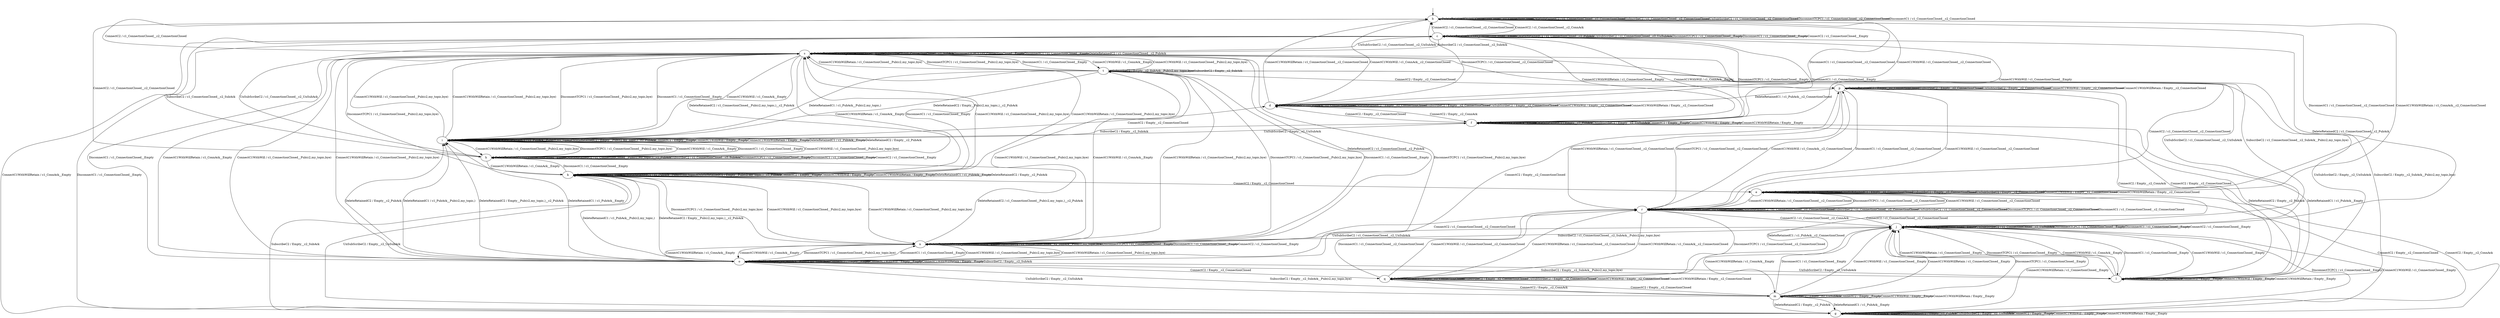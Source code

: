 digraph "" {
	node [label="\N"];
	__start0	[feature=True,
		label="",
		shape=none];
	b	[feature=True];
	__start0 -> b	[key=0];
	b -> b	[key=0,
		feature="ActiveMQ|VerneMQ|mosquitto|hbmqtt",
		label="DeleteRetainedC1 / c1_ConnectionClosed__c2_ConnectionClosed"];
	b -> b	[key=1,
		feature="ActiveMQ|VerneMQ|mosquitto|hbmqtt",
		label="DeleteRetainedC2 / c1_ConnectionClosed__c2_ConnectionClosed"];
	b -> b	[key=2,
		feature="ActiveMQ|VerneMQ|mosquitto|hbmqtt",
		label="SubscribeC2 / c1_ConnectionClosed__c2_ConnectionClosed"];
	b -> b	[key=3,
		feature="ActiveMQ|VerneMQ|mosquitto|hbmqtt",
		label="UnSubScribeC2 / c1_ConnectionClosed__c2_ConnectionClosed"];
	b -> b	[key=4,
		feature="ActiveMQ|VerneMQ|mosquitto|hbmqtt",
		label="DisconnectTCPC1 / c1_ConnectionClosed__c2_ConnectionClosed"];
	b -> b	[key=5,
		feature="ActiveMQ|VerneMQ|mosquitto|hbmqtt",
		label="DisconnectC1 / c1_ConnectionClosed__c2_ConnectionClosed"];
	c	[feature="ActiveMQ|VerneMQ|mosquitto|hbmqtt"];
	b -> c	[key=0,
		feature="ActiveMQ|VerneMQ|mosquitto|hbmqtt",
		label="ConnectC2 / c1_ConnectionClosed__c2_ConnAck"];
	d	[feature="ActiveMQ|VerneMQ|mosquitto|hbmqtt"];
	b -> d	[key=0,
		feature="ActiveMQ|VerneMQ|mosquitto|hbmqtt",
		label="ConnectC1WithWill / c1_ConnAck__c2_ConnectionClosed"];
	e	[feature="ActiveMQ|VerneMQ|mosquitto|hbmqtt"];
	b -> e	[key=0,
		feature="ActiveMQ|VerneMQ|mosquitto|hbmqtt",
		label="ConnectC1WithWillRetain / c1_ConnAck__c2_ConnectionClosed"];
	c -> b	[key=0,
		feature="ActiveMQ|VerneMQ|mosquitto",
		label="ConnectC2 / c1_ConnectionClosed__c2_ConnectionClosed"];
	c -> c	[key=0,
		feature="ActiveMQ|VerneMQ|mosquitto|hbmqtt",
		label="DeleteRetainedC1 / c1_ConnectionClosed__Empty"];
	c -> c	[key=1,
		feature="ActiveMQ|VerneMQ|mosquitto|hbmqtt",
		label="DeleteRetainedC2 / c1_ConnectionClosed__c2_PubAck"];
	c -> c	[key=2,
		feature="ActiveMQ|VerneMQ|mosquitto|hbmqtt",
		label="UnSubScribeC2 / c1_ConnectionClosed__c2_UnSubAck"];
	c -> c	[key=3,
		feature="ActiveMQ|VerneMQ|mosquitto|hbmqtt",
		label="DisconnectTCPC1 / c1_ConnectionClosed__Empty"];
	c -> c	[key=4,
		feature="ActiveMQ|VerneMQ|mosquitto|hbmqtt",
		label="DisconnectC1 / c1_ConnectionClosed__Empty"];
	c -> c	[key=5,
		feature=hbmqtt,
		label="ConnectC2 / c1_ConnectionClosed__Empty"];
	f	[feature="ActiveMQ|VerneMQ|mosquitto|hbmqtt"];
	c -> f	[key=0,
		feature="ActiveMQ|VerneMQ|mosquitto|hbmqtt",
		label="ConnectC1WithWill / c1_ConnAck__Empty"];
	g	[feature="ActiveMQ|VerneMQ|mosquitto|hbmqtt"];
	c -> g	[key=0,
		feature="ActiveMQ|VerneMQ|mosquitto|hbmqtt",
		label="ConnectC1WithWillRetain / c1_ConnAck__Empty"];
	h	[feature="ActiveMQ|mosquitto|hbmqtt"];
	c -> h	[key=0,
		feature="ActiveMQ|mosquitto|hbmqtt",
		label="SubscribeC2 / c1_ConnectionClosed__c2_SubAck"];
	s	[feature=VerneMQ];
	c -> s	[key=0,
		feature=VerneMQ,
		label="SubscribeC2 / c1_ConnectionClosed__c2_SubAck"];
	d -> b	[key=0,
		feature="ActiveMQ|VerneMQ|mosquitto|hbmqtt",
		label="DisconnectTCPC1 / c1_ConnectionClosed__c2_ConnectionClosed"];
	d -> b	[key=1,
		feature="ActiveMQ|VerneMQ|mosquitto|hbmqtt",
		label="DisconnectC1 / c1_ConnectionClosed__c2_ConnectionClosed"];
	d -> b	[key=2,
		feature="ActiveMQ|VerneMQ|mosquitto",
		label="ConnectC1WithWill / c1_ConnectionClosed__c2_ConnectionClosed"];
	d -> b	[key=3,
		feature="ActiveMQ|VerneMQ|mosquitto",
		label="ConnectC1WithWillRetain / c1_ConnectionClosed__c2_ConnectionClosed"];
	d -> d	[key=0,
		feature="ActiveMQ|VerneMQ|mosquitto|hbmqtt",
		label="DeleteRetainedC1 / c1_PubAck__c2_ConnectionClosed"];
	d -> d	[key=1,
		feature="ActiveMQ|VerneMQ|mosquitto|hbmqtt",
		label="DeleteRetainedC2 / Empty__c2_ConnectionClosed"];
	d -> d	[key=2,
		feature="ActiveMQ|VerneMQ|mosquitto|hbmqtt",
		label="SubscribeC2 / Empty__c2_ConnectionClosed"];
	d -> d	[key=3,
		feature="ActiveMQ|VerneMQ|mosquitto|hbmqtt",
		label="UnSubScribeC2 / Empty__c2_ConnectionClosed"];
	d -> d	[key=4,
		feature=hbmqtt,
		label="ConnectC1WithWill / Empty__c2_ConnectionClosed"];
	d -> d	[key=5,
		feature=hbmqtt,
		label="ConnectC1WithWillRetain / Empty__c2_ConnectionClosed"];
	d -> f	[key=0,
		feature="ActiveMQ|VerneMQ|mosquitto|hbmqtt",
		label="ConnectC2 / Empty__c2_ConnAck"];
	e -> b	[key=0,
		feature="ActiveMQ|VerneMQ|mosquitto|hbmqtt",
		label="DisconnectC1 / c1_ConnectionClosed__c2_ConnectionClosed"];
	e -> e	[key=0,
		feature="ActiveMQ|VerneMQ|mosquitto|hbmqtt",
		label="DeleteRetainedC1 / c1_PubAck__c2_ConnectionClosed"];
	e -> e	[key=1,
		feature="ActiveMQ|VerneMQ|mosquitto|hbmqtt",
		label="DeleteRetainedC2 / Empty__c2_ConnectionClosed"];
	e -> e	[key=2,
		feature="ActiveMQ|VerneMQ|mosquitto|hbmqtt",
		label="SubscribeC2 / Empty__c2_ConnectionClosed"];
	e -> e	[key=3,
		feature="ActiveMQ|VerneMQ|mosquitto|hbmqtt",
		label="UnSubScribeC2 / Empty__c2_ConnectionClosed"];
	e -> e	[key=4,
		feature=hbmqtt,
		label="ConnectC1WithWill / Empty__c2_ConnectionClosed"];
	e -> e	[key=5,
		feature=hbmqtt,
		label="ConnectC1WithWillRetain / Empty__c2_ConnectionClosed"];
	e -> g	[key=0,
		feature="ActiveMQ|VerneMQ|mosquitto|hbmqtt",
		label="ConnectC2 / Empty__c2_ConnAck"];
	r	[feature="ActiveMQ|VerneMQ|mosquitto|hbmqtt"];
	e -> r	[key=0,
		feature="ActiveMQ|VerneMQ|mosquitto|hbmqtt",
		label="DisconnectTCPC1 / c1_ConnectionClosed__c2_ConnectionClosed"];
	e -> r	[key=1,
		feature="ActiveMQ|VerneMQ|mosquitto",
		label="ConnectC1WithWill / c1_ConnectionClosed__c2_ConnectionClosed"];
	e -> r	[key=2,
		feature="ActiveMQ|VerneMQ|mosquitto",
		label="ConnectC1WithWillRetain / c1_ConnectionClosed__c2_ConnectionClosed"];
	f -> c	[key=0,
		feature="ActiveMQ|VerneMQ|mosquitto|hbmqtt",
		label="DisconnectTCPC1 / c1_ConnectionClosed__Empty"];
	f -> c	[key=1,
		feature="ActiveMQ|VerneMQ|mosquitto|hbmqtt",
		label="DisconnectC1 / c1_ConnectionClosed__Empty"];
	f -> c	[key=2,
		feature="ActiveMQ|VerneMQ|mosquitto",
		label="ConnectC1WithWill / c1_ConnectionClosed__Empty"];
	f -> c	[key=3,
		feature="ActiveMQ|VerneMQ|mosquitto",
		label="ConnectC1WithWillRetain / c1_ConnectionClosed__Empty"];
	f -> d	[key=0,
		feature="ActiveMQ|VerneMQ|mosquitto",
		label="ConnectC2 / Empty__c2_ConnectionClosed"];
	f -> f	[key=0,
		feature="ActiveMQ|VerneMQ|mosquitto|hbmqtt",
		label="DeleteRetainedC1 / c1_PubAck__Empty"];
	f -> f	[key=1,
		feature="ActiveMQ|VerneMQ|mosquitto|hbmqtt",
		label="DeleteRetainedC2 / Empty__c2_PubAck"];
	f -> f	[key=2,
		feature="ActiveMQ|VerneMQ|mosquitto|hbmqtt",
		label="UnSubScribeC2 / Empty__c2_UnSubAck"];
	f -> f	[key=3,
		feature=hbmqtt,
		label="ConnectC2 / Empty__Empty"];
	f -> f	[key=4,
		feature=hbmqtt,
		label="ConnectC1WithWill / Empty__Empty"];
	f -> f	[key=5,
		feature=hbmqtt,
		label="ConnectC1WithWillRetain / Empty__Empty"];
	i	[feature="ActiveMQ|VerneMQ|mosquitto|hbmqtt"];
	f -> i	[key=0,
		feature="ActiveMQ|VerneMQ|mosquitto|hbmqtt",
		label="SubscribeC2 / Empty__c2_SubAck"];
	g -> c	[key=0,
		feature="ActiveMQ|VerneMQ|mosquitto|hbmqtt",
		label="DisconnectC1 / c1_ConnectionClosed__Empty"];
	g -> e	[key=0,
		feature="ActiveMQ|VerneMQ|mosquitto",
		label="ConnectC2 / Empty__c2_ConnectionClosed"];
	g -> g	[key=0,
		feature="ActiveMQ|VerneMQ|mosquitto|hbmqtt",
		label="DeleteRetainedC1 / c1_PubAck__Empty"];
	g -> g	[key=1,
		feature="ActiveMQ|VerneMQ|mosquitto|hbmqtt",
		label="DeleteRetainedC2 / Empty__c2_PubAck"];
	g -> g	[key=2,
		feature="ActiveMQ|VerneMQ|mosquitto|hbmqtt",
		label="UnSubScribeC2 / Empty__c2_UnSubAck"];
	g -> g	[key=3,
		feature=hbmqtt,
		label="ConnectC2 / Empty__Empty"];
	g -> g	[key=4,
		feature=hbmqtt,
		label="ConnectC1WithWill / Empty__Empty"];
	g -> g	[key=5,
		feature=hbmqtt,
		label="ConnectC1WithWillRetain / Empty__Empty"];
	j	[feature="ActiveMQ|VerneMQ|mosquitto|hbmqtt"];
	g -> j	[key=0,
		feature="ActiveMQ|VerneMQ|mosquitto|hbmqtt",
		label="DisconnectTCPC1 / c1_ConnectionClosed__Empty"];
	g -> j	[key=1,
		feature="ActiveMQ|VerneMQ|mosquitto",
		label="ConnectC1WithWill / c1_ConnectionClosed__Empty"];
	g -> j	[key=2,
		feature="ActiveMQ|VerneMQ|mosquitto",
		label="ConnectC1WithWillRetain / c1_ConnectionClosed__Empty"];
	k	[feature="ActiveMQ|VerneMQ|mosquitto|hbmqtt"];
	g -> k	[key=0,
		feature="ActiveMQ|VerneMQ|mosquitto|hbmqtt",
		label="SubscribeC2 / Empty__c2_SubAck"];
	h -> b	[key=0,
		feature="ActiveMQ|mosquitto",
		label="ConnectC2 / c1_ConnectionClosed__c2_ConnectionClosed"];
	h -> c	[key=0,
		feature="ActiveMQ|mosquitto|hbmqtt",
		label="UnSubScribeC2 / c1_ConnectionClosed__c2_UnSubAck"];
	h -> h	[key=0,
		feature="ActiveMQ|mosquitto|hbmqtt",
		label="DeleteRetainedC1 / c1_ConnectionClosed__Empty"];
	h -> h	[key=1,
		feature="ActiveMQ|mosquitto|hbmqtt",
		label="DeleteRetainedC2 / c1_ConnectionClosed__Pub(c2,my_topic,)__c2_PubAck"];
	h -> h	[key=2,
		feature="ActiveMQ|mosquitto|hbmqtt",
		label="SubscribeC2 / c1_ConnectionClosed__c2_SubAck"];
	h -> h	[key=3,
		feature="ActiveMQ|mosquitto|hbmqtt",
		label="DisconnectTCPC1 / c1_ConnectionClosed__Empty"];
	h -> h	[key=4,
		feature="ActiveMQ|mosquitto|hbmqtt",
		label="DisconnectC1 / c1_ConnectionClosed__Empty"];
	h -> h	[key=5,
		feature=hbmqtt,
		label="ConnectC2 / c1_ConnectionClosed__Empty"];
	h -> i	[key=0,
		feature="ActiveMQ|mosquitto|hbmqtt",
		label="ConnectC1WithWill / c1_ConnAck__Empty"];
	h -> k	[key=0,
		feature="ActiveMQ|mosquitto|hbmqtt",
		label="ConnectC1WithWillRetain / c1_ConnAck__Empty"];
	i -> d	[key=0,
		feature="ActiveMQ|VerneMQ|mosquitto",
		label="ConnectC2 / Empty__c2_ConnectionClosed"];
	i -> f	[key=0,
		feature="ActiveMQ|VerneMQ|mosquitto|hbmqtt",
		label="UnSubScribeC2 / Empty__c2_UnSubAck"];
	i -> h	[key=0,
		feature="ActiveMQ|mosquitto|hbmqtt",
		label="DisconnectTCPC1 / c1_ConnectionClosed__Pub(c2,my_topic,bye)"];
	i -> h	[key=1,
		feature="ActiveMQ|mosquitto|hbmqtt",
		label="DisconnectC1 / c1_ConnectionClosed__Empty"];
	i -> h	[key=2,
		feature="ActiveMQ|mosquitto",
		label="ConnectC1WithWill / c1_ConnectionClosed__Pub(c2,my_topic,bye)"];
	i -> h	[key=3,
		feature="ActiveMQ|mosquitto",
		label="ConnectC1WithWillRetain / c1_ConnectionClosed__Pub(c2,my_topic,bye)"];
	i -> i	[key=0,
		feature="ActiveMQ|VerneMQ|mosquitto|hbmqtt",
		label="SubscribeC2 / Empty__c2_SubAck"];
	i -> i	[key=1,
		feature="ActiveMQ|mosquitto|hbmqtt",
		label="DeleteRetainedC1 / c1_PubAck__Pub(c2,my_topic,)"];
	i -> i	[key=2,
		feature="ActiveMQ|mosquitto|hbmqtt",
		label="DeleteRetainedC2 / Empty__Pub(c2,my_topic,)__c2_PubAck"];
	i -> i	[key=3,
		feature=hbmqtt,
		label="ConnectC2 / Empty__Empty"];
	i -> i	[key=4,
		feature=hbmqtt,
		label="ConnectC1WithWill / Empty__Empty"];
	i -> i	[key=5,
		feature=hbmqtt,
		label="ConnectC1WithWillRetain / Empty__Empty"];
	i -> i	[key=6,
		feature=VerneMQ,
		label="DeleteRetainedC1 / c1_PubAck__Empty"];
	i -> i	[key=7,
		feature=VerneMQ,
		label="DeleteRetainedC2 / Empty__c2_PubAck"];
	i -> s	[key=0,
		feature=VerneMQ,
		label="ConnectC1WithWill / c1_ConnectionClosed__Pub(c2,my_topic,bye)"];
	i -> s	[key=1,
		feature=VerneMQ,
		label="ConnectC1WithWillRetain / c1_ConnectionClosed__Pub(c2,my_topic,bye)"];
	i -> s	[key=2,
		feature=VerneMQ,
		label="DisconnectTCPC1 / c1_ConnectionClosed__Pub(c2,my_topic,bye)"];
	i -> s	[key=3,
		feature=VerneMQ,
		label="DisconnectC1 / c1_ConnectionClosed__Empty"];
	j -> c	[key=0,
		feature="ActiveMQ|VerneMQ|mosquitto|hbmqtt",
		label="DeleteRetainedC2 / c1_ConnectionClosed__c2_PubAck"];
	j -> j	[key=0,
		feature="ActiveMQ|VerneMQ|mosquitto|hbmqtt",
		label="DeleteRetainedC1 / c1_ConnectionClosed__Empty"];
	j -> j	[key=1,
		feature="ActiveMQ|VerneMQ|mosquitto|hbmqtt",
		label="UnSubScribeC2 / c1_ConnectionClosed__c2_UnSubAck"];
	j -> j	[key=2,
		feature="ActiveMQ|VerneMQ|mosquitto|hbmqtt",
		label="DisconnectTCPC1 / c1_ConnectionClosed__Empty"];
	j -> j	[key=3,
		feature="ActiveMQ|VerneMQ|mosquitto|hbmqtt",
		label="DisconnectC1 / c1_ConnectionClosed__Empty"];
	j -> j	[key=4,
		feature=hbmqtt,
		label="ConnectC2 / c1_ConnectionClosed__Empty"];
	l	[feature="ActiveMQ|VerneMQ|mosquitto|hbmqtt"];
	j -> l	[key=0,
		feature="ActiveMQ|VerneMQ|mosquitto|hbmqtt",
		label="ConnectC1WithWill / c1_ConnAck__Empty"];
	m	[feature="ActiveMQ|VerneMQ|mosquitto|hbmqtt"];
	j -> m	[key=0,
		feature="ActiveMQ|VerneMQ|mosquitto|hbmqtt",
		label="ConnectC1WithWillRetain / c1_ConnAck__Empty"];
	n	[feature="VerneMQ|mosquitto|hbmqtt"];
	j -> n	[key=0,
		feature="VerneMQ|mosquitto|hbmqtt",
		label="SubscribeC2 / c1_ConnectionClosed__c2_SubAck__Pub(c2,my_topic,bye)"];
	j -> r	[key=0,
		feature="ActiveMQ|VerneMQ|mosquitto",
		label="ConnectC2 / c1_ConnectionClosed__c2_ConnectionClosed"];
	j -> s	[key=0,
		feature=ActiveMQ,
		label="SubscribeC2 / c1_ConnectionClosed__c2_SubAck__Pub(c2,my_topic,bye)"];
	k -> e	[key=0,
		feature="ActiveMQ|VerneMQ|mosquitto",
		label="ConnectC2 / Empty__c2_ConnectionClosed"];
	k -> g	[key=0,
		feature="ActiveMQ|VerneMQ|mosquitto|hbmqtt",
		label="UnSubScribeC2 / Empty__c2_UnSubAck"];
	k -> h	[key=0,
		feature="ActiveMQ|mosquitto|hbmqtt",
		label="DisconnectC1 / c1_ConnectionClosed__Empty"];
	k -> k	[key=0,
		feature="ActiveMQ|VerneMQ|mosquitto|hbmqtt",
		label="SubscribeC2 / Empty__c2_SubAck"];
	k -> k	[key=1,
		feature="ActiveMQ|mosquitto|hbmqtt",
		label="DeleteRetainedC1 / c1_PubAck__Pub(c2,my_topic,)"];
	k -> k	[key=2,
		feature="ActiveMQ|mosquitto|hbmqtt",
		label="DeleteRetainedC2 / Empty__Pub(c2,my_topic,)__c2_PubAck"];
	k -> k	[key=3,
		feature=hbmqtt,
		label="ConnectC2 / Empty__Empty"];
	k -> k	[key=4,
		feature=hbmqtt,
		label="ConnectC1WithWill / Empty__Empty"];
	k -> k	[key=5,
		feature=hbmqtt,
		label="ConnectC1WithWillRetain / Empty__Empty"];
	k -> k	[key=6,
		feature=VerneMQ,
		label="DeleteRetainedC1 / c1_PubAck__Empty"];
	k -> k	[key=7,
		feature=VerneMQ,
		label="DeleteRetainedC2 / Empty__c2_PubAck"];
	k -> n	[key=0,
		feature="VerneMQ|mosquitto|hbmqtt",
		label="DisconnectTCPC1 / c1_ConnectionClosed__Pub(c2,my_topic,bye)"];
	k -> n	[key=1,
		feature="VerneMQ|mosquitto",
		label="ConnectC1WithWill / c1_ConnectionClosed__Pub(c2,my_topic,bye)"];
	k -> n	[key=2,
		feature="VerneMQ|mosquitto",
		label="ConnectC1WithWillRetain / c1_ConnectionClosed__Pub(c2,my_topic,bye)"];
	k -> s	[key=0,
		feature=VerneMQ,
		label="DisconnectC1 / c1_ConnectionClosed__Empty"];
	k -> s	[key=1,
		feature=ActiveMQ,
		label="ConnectC1WithWill / c1_ConnectionClosed__Pub(c2,my_topic,bye)"];
	k -> s	[key=2,
		feature=ActiveMQ,
		label="ConnectC1WithWillRetain / c1_ConnectionClosed__Pub(c2,my_topic,bye)"];
	k -> s	[key=3,
		feature=ActiveMQ,
		label="DisconnectTCPC1 / c1_ConnectionClosed__Pub(c2,my_topic,bye)"];
	l -> f	[key=0,
		feature="ActiveMQ|VerneMQ|mosquitto|hbmqtt",
		label="DeleteRetainedC1 / c1_PubAck__Empty"];
	l -> f	[key=1,
		feature="ActiveMQ|VerneMQ|mosquitto|hbmqtt",
		label="DeleteRetainedC2 / Empty__c2_PubAck"];
	l -> j	[key=0,
		feature="ActiveMQ|VerneMQ|mosquitto|hbmqtt",
		label="DisconnectTCPC1 / c1_ConnectionClosed__Empty"];
	l -> j	[key=1,
		feature="ActiveMQ|VerneMQ|mosquitto|hbmqtt",
		label="DisconnectC1 / c1_ConnectionClosed__Empty"];
	l -> j	[key=2,
		feature="ActiveMQ|VerneMQ|mosquitto",
		label="ConnectC1WithWill / c1_ConnectionClosed__Empty"];
	l -> j	[key=3,
		feature="ActiveMQ|VerneMQ|mosquitto",
		label="ConnectC1WithWillRetain / c1_ConnectionClosed__Empty"];
	l -> l	[key=0,
		feature="ActiveMQ|VerneMQ|mosquitto|hbmqtt",
		label="UnSubScribeC2 / Empty__c2_UnSubAck"];
	l -> l	[key=1,
		feature=hbmqtt,
		label="ConnectC2 / Empty__Empty"];
	l -> l	[key=2,
		feature=hbmqtt,
		label="ConnectC1WithWill / Empty__Empty"];
	l -> l	[key=3,
		feature=hbmqtt,
		label="ConnectC1WithWillRetain / Empty__Empty"];
	o	[feature="ActiveMQ|VerneMQ|mosquitto|hbmqtt"];
	l -> o	[key=0,
		feature="VerneMQ|hbmqtt",
		label="SubscribeC2 / Empty__c2_SubAck__Pub(c2,my_topic,bye)"];
	p	[feature="ActiveMQ|VerneMQ|mosquitto|hbmqtt"];
	l -> p	[key=0,
		feature="ActiveMQ|VerneMQ|mosquitto",
		label="ConnectC2 / Empty__c2_ConnectionClosed"];
	t	[feature=ActiveMQ];
	l -> t	[key=0,
		feature="ActiveMQ|mosquitto",
		label="SubscribeC2 / Empty__c2_SubAck__Pub(c2,my_topic,bye)"];
	m -> g	[key=0,
		feature="ActiveMQ|VerneMQ|mosquitto|hbmqtt",
		label="DeleteRetainedC1 / c1_PubAck__Empty"];
	m -> g	[key=1,
		feature="ActiveMQ|VerneMQ|mosquitto|hbmqtt",
		label="DeleteRetainedC2 / Empty__c2_PubAck"];
	m -> j	[key=0,
		feature="ActiveMQ|VerneMQ|mosquitto|hbmqtt",
		label="DisconnectTCPC1 / c1_ConnectionClosed__Empty"];
	m -> j	[key=1,
		feature="ActiveMQ|VerneMQ|mosquitto|hbmqtt",
		label="DisconnectC1 / c1_ConnectionClosed__Empty"];
	m -> j	[key=2,
		feature="ActiveMQ|VerneMQ|mosquitto",
		label="ConnectC1WithWill / c1_ConnectionClosed__Empty"];
	m -> j	[key=3,
		feature="ActiveMQ|VerneMQ|mosquitto",
		label="ConnectC1WithWillRetain / c1_ConnectionClosed__Empty"];
	m -> m	[key=0,
		feature="ActiveMQ|VerneMQ|mosquitto|hbmqtt",
		label="UnSubScribeC2 / Empty__c2_UnSubAck"];
	m -> m	[key=1,
		feature=hbmqtt,
		label="ConnectC2 / Empty__Empty"];
	m -> m	[key=2,
		feature=hbmqtt,
		label="ConnectC1WithWill / Empty__Empty"];
	m -> m	[key=3,
		feature=hbmqtt,
		label="ConnectC1WithWillRetain / Empty__Empty"];
	m -> o	[key=0,
		feature="ActiveMQ|VerneMQ|mosquitto|hbmqtt",
		label="SubscribeC2 / Empty__c2_SubAck__Pub(c2,my_topic,bye)"];
	q	[feature="ActiveMQ|VerneMQ|mosquitto|hbmqtt"];
	m -> q	[key=0,
		feature="ActiveMQ|VerneMQ|mosquitto",
		label="ConnectC2 / Empty__c2_ConnectionClosed"];
	n -> h	[key=0,
		feature="mosquitto|hbmqtt",
		label="DeleteRetainedC2 / c1_ConnectionClosed__Pub(c2,my_topic,)__c2_PubAck"];
	n -> j	[key=0,
		feature="VerneMQ|mosquitto|hbmqtt",
		label="UnSubScribeC2 / c1_ConnectionClosed__c2_UnSubAck"];
	n -> n	[key=0,
		feature="VerneMQ|mosquitto|hbmqtt",
		label="DeleteRetainedC1 / c1_ConnectionClosed__Empty"];
	n -> n	[key=1,
		feature="VerneMQ|mosquitto|hbmqtt",
		label="SubscribeC2 / c1_ConnectionClosed__c2_SubAck__Pub(c2,my_topic,bye)"];
	n -> n	[key=2,
		feature="VerneMQ|mosquitto|hbmqtt",
		label="DisconnectTCPC1 / c1_ConnectionClosed__Empty"];
	n -> n	[key=3,
		feature="VerneMQ|mosquitto|hbmqtt",
		label="DisconnectC1 / c1_ConnectionClosed__Empty"];
	n -> n	[key=4,
		feature=hbmqtt,
		label="ConnectC2 / c1_ConnectionClosed__Empty"];
	n -> o	[key=0,
		feature="VerneMQ|mosquitto|hbmqtt",
		label="ConnectC1WithWillRetain / c1_ConnAck__Empty"];
	n -> o	[key=1,
		feature="VerneMQ|hbmqtt",
		label="ConnectC1WithWill / c1_ConnAck__Empty"];
	n -> r	[key=0,
		feature="VerneMQ|mosquitto",
		label="ConnectC2 / c1_ConnectionClosed__c2_ConnectionClosed"];
	n -> s	[key=0,
		feature=VerneMQ,
		label="DeleteRetainedC2 / c1_ConnectionClosed__c2_PubAck"];
	n -> t	[key=0,
		feature=mosquitto,
		label="ConnectC1WithWill / c1_ConnAck__Empty"];
	o -> i	[key=0,
		feature=hbmqtt,
		label="DeleteRetainedC1 / c1_PubAck__Pub(c2,my_topic,)"];
	o -> i	[key=1,
		feature=hbmqtt,
		label="DeleteRetainedC2 / Empty__Pub(c2,my_topic,)__c2_PubAck"];
	o -> i	[key=2,
		feature=VerneMQ,
		label="DeleteRetainedC1 / c1_PubAck__Empty"];
	o -> i	[key=3,
		feature=VerneMQ,
		label="DeleteRetainedC2 / Empty__c2_PubAck"];
	o -> k	[key=0,
		feature="ActiveMQ|mosquitto",
		label="DeleteRetainedC1 / c1_PubAck__Pub(c2,my_topic,)"];
	o -> k	[key=1,
		feature="ActiveMQ|mosquitto",
		label="DeleteRetainedC2 / Empty__Pub(c2,my_topic,)__c2_PubAck"];
	o -> l	[key=0,
		feature="VerneMQ|hbmqtt",
		label="UnSubScribeC2 / Empty__c2_UnSubAck"];
	o -> m	[key=0,
		feature="ActiveMQ|mosquitto",
		label="UnSubScribeC2 / Empty__c2_UnSubAck"];
	o -> n	[key=0,
		feature="VerneMQ|mosquitto|hbmqtt",
		label="DisconnectTCPC1 / c1_ConnectionClosed__Pub(c2,my_topic,bye)"];
	o -> n	[key=1,
		feature="VerneMQ|mosquitto|hbmqtt",
		label="DisconnectC1 / c1_ConnectionClosed__Empty"];
	o -> n	[key=2,
		feature="VerneMQ|mosquitto",
		label="ConnectC1WithWill / c1_ConnectionClosed__Pub(c2,my_topic,bye)"];
	o -> n	[key=3,
		feature="VerneMQ|mosquitto",
		label="ConnectC1WithWillRetain / c1_ConnectionClosed__Pub(c2,my_topic,bye)"];
	o -> o	[key=0,
		feature="VerneMQ|mosquitto|hbmqtt",
		label="SubscribeC2 / Empty__c2_SubAck__Pub(c2,my_topic,bye)"];
	o -> o	[key=1,
		feature=hbmqtt,
		label="ConnectC2 / Empty__Empty"];
	o -> o	[key=2,
		feature=hbmqtt,
		label="ConnectC1WithWill / Empty__Empty"];
	o -> o	[key=3,
		feature=hbmqtt,
		label="ConnectC1WithWillRetain / Empty__Empty"];
	o -> o	[key=4,
		feature=ActiveMQ,
		label="SubscribeC2 / Empty__c2_SubAck"];
	o -> p	[key=0,
		feature=VerneMQ,
		label="ConnectC2 / Empty__c2_ConnectionClosed"];
	o -> q	[key=0,
		feature="ActiveMQ|mosquitto",
		label="ConnectC2 / Empty__c2_ConnectionClosed"];
	o -> s	[key=0,
		feature=ActiveMQ,
		label="ConnectC1WithWill / c1_ConnectionClosed__Pub(c2,my_topic,bye)"];
	o -> s	[key=1,
		feature=ActiveMQ,
		label="ConnectC1WithWillRetain / c1_ConnectionClosed__Pub(c2,my_topic,bye)"];
	o -> s	[key=2,
		feature=ActiveMQ,
		label="DisconnectTCPC1 / c1_ConnectionClosed__Pub(c2,my_topic,bye)"];
	o -> s	[key=3,
		feature=ActiveMQ,
		label="DisconnectC1 / c1_ConnectionClosed__Empty"];
	p -> d	[key=0,
		feature="ActiveMQ|VerneMQ|mosquitto|hbmqtt",
		label="DeleteRetainedC1 / c1_PubAck__c2_ConnectionClosed"];
	p -> l	[key=0,
		feature="ActiveMQ|VerneMQ|mosquitto|hbmqtt",
		label="ConnectC2 / Empty__c2_ConnAck"];
	p -> p	[key=0,
		feature="ActiveMQ|VerneMQ|mosquitto|hbmqtt",
		label="DeleteRetainedC2 / Empty__c2_ConnectionClosed"];
	p -> p	[key=1,
		feature="ActiveMQ|VerneMQ|mosquitto|hbmqtt",
		label="SubscribeC2 / Empty__c2_ConnectionClosed"];
	p -> p	[key=2,
		feature="ActiveMQ|VerneMQ|mosquitto|hbmqtt",
		label="UnSubScribeC2 / Empty__c2_ConnectionClosed"];
	p -> p	[key=3,
		feature=hbmqtt,
		label="ConnectC1WithWill / Empty__c2_ConnectionClosed"];
	p -> p	[key=4,
		feature=hbmqtt,
		label="ConnectC1WithWillRetain / Empty__c2_ConnectionClosed"];
	p -> r	[key=0,
		feature="ActiveMQ|VerneMQ|mosquitto|hbmqtt",
		label="DisconnectTCPC1 / c1_ConnectionClosed__c2_ConnectionClosed"];
	p -> r	[key=1,
		feature="ActiveMQ|VerneMQ|mosquitto|hbmqtt",
		label="DisconnectC1 / c1_ConnectionClosed__c2_ConnectionClosed"];
	p -> r	[key=2,
		feature="ActiveMQ|VerneMQ|mosquitto",
		label="ConnectC1WithWill / c1_ConnectionClosed__c2_ConnectionClosed"];
	p -> r	[key=3,
		feature="ActiveMQ|VerneMQ|mosquitto",
		label="ConnectC1WithWillRetain / c1_ConnectionClosed__c2_ConnectionClosed"];
	q -> e	[key=0,
		feature="ActiveMQ|VerneMQ|mosquitto|hbmqtt",
		label="DeleteRetainedC1 / c1_PubAck__c2_ConnectionClosed"];
	q -> m	[key=0,
		feature="ActiveMQ|VerneMQ|mosquitto|hbmqtt",
		label="ConnectC2 / Empty__c2_ConnAck"];
	q -> q	[key=0,
		feature="ActiveMQ|VerneMQ|mosquitto|hbmqtt",
		label="DeleteRetainedC2 / Empty__c2_ConnectionClosed"];
	q -> q	[key=1,
		feature="ActiveMQ|VerneMQ|mosquitto|hbmqtt",
		label="SubscribeC2 / Empty__c2_ConnectionClosed"];
	q -> q	[key=2,
		feature="ActiveMQ|VerneMQ|mosquitto|hbmqtt",
		label="UnSubScribeC2 / Empty__c2_ConnectionClosed"];
	q -> q	[key=3,
		feature=hbmqtt,
		label="ConnectC1WithWill / Empty__c2_ConnectionClosed"];
	q -> q	[key=4,
		feature=hbmqtt,
		label="ConnectC1WithWillRetain / Empty__c2_ConnectionClosed"];
	q -> r	[key=0,
		feature="ActiveMQ|VerneMQ|mosquitto|hbmqtt",
		label="DisconnectTCPC1 / c1_ConnectionClosed__c2_ConnectionClosed"];
	q -> r	[key=1,
		feature="ActiveMQ|VerneMQ|mosquitto|hbmqtt",
		label="DisconnectC1 / c1_ConnectionClosed__c2_ConnectionClosed"];
	q -> r	[key=2,
		feature="ActiveMQ|VerneMQ|mosquitto",
		label="ConnectC1WithWill / c1_ConnectionClosed__c2_ConnectionClosed"];
	q -> r	[key=3,
		feature="ActiveMQ|VerneMQ|mosquitto",
		label="ConnectC1WithWillRetain / c1_ConnectionClosed__c2_ConnectionClosed"];
	r -> j	[key=0,
		feature="ActiveMQ|VerneMQ|mosquitto|hbmqtt",
		label="ConnectC2 / c1_ConnectionClosed__c2_ConnAck"];
	r -> p	[key=0,
		feature="ActiveMQ|VerneMQ|mosquitto|hbmqtt",
		label="ConnectC1WithWill / c1_ConnAck__c2_ConnectionClosed"];
	r -> q	[key=0,
		feature="ActiveMQ|VerneMQ|mosquitto|hbmqtt",
		label="ConnectC1WithWillRetain / c1_ConnAck__c2_ConnectionClosed"];
	r -> r	[key=0,
		feature="ActiveMQ|VerneMQ|mosquitto|hbmqtt",
		label="DeleteRetainedC1 / c1_ConnectionClosed__c2_ConnectionClosed"];
	r -> r	[key=1,
		feature="ActiveMQ|VerneMQ|mosquitto|hbmqtt",
		label="DeleteRetainedC2 / c1_ConnectionClosed__c2_ConnectionClosed"];
	r -> r	[key=2,
		feature="ActiveMQ|VerneMQ|mosquitto|hbmqtt",
		label="SubscribeC2 / c1_ConnectionClosed__c2_ConnectionClosed"];
	r -> r	[key=3,
		feature="ActiveMQ|VerneMQ|mosquitto|hbmqtt",
		label="UnSubScribeC2 / c1_ConnectionClosed__c2_ConnectionClosed"];
	r -> r	[key=4,
		feature="ActiveMQ|VerneMQ|mosquitto|hbmqtt",
		label="DisconnectTCPC1 / c1_ConnectionClosed__c2_ConnectionClosed"];
	r -> r	[key=5,
		feature="ActiveMQ|VerneMQ|mosquitto|hbmqtt",
		label="DisconnectC1 / c1_ConnectionClosed__c2_ConnectionClosed"];
	s -> b	[key=0,
		feature=VerneMQ,
		label="ConnectC2 / c1_ConnectionClosed__c2_ConnectionClosed"];
	s -> c	[key=0,
		feature=VerneMQ,
		label="UnSubScribeC2 / c1_ConnectionClosed__c2_UnSubAck"];
	s -> h	[key=0,
		feature=ActiveMQ,
		label="DeleteRetainedC2 / c1_ConnectionClosed__Pub(c2,my_topic,)__c2_PubAck"];
	s -> i	[key=0,
		feature=VerneMQ,
		label="ConnectC1WithWill / c1_ConnAck__Empty"];
	s -> j	[key=0,
		feature=ActiveMQ,
		label="UnSubScribeC2 / c1_ConnectionClosed__c2_UnSubAck"];
	s -> k	[key=0,
		feature=VerneMQ,
		label="ConnectC1WithWillRetain / c1_ConnAck__Empty"];
	s -> o	[key=0,
		feature=ActiveMQ,
		label="ConnectC1WithWillRetain / c1_ConnAck__Empty"];
	s -> r	[key=0,
		feature=ActiveMQ,
		label="ConnectC2 / c1_ConnectionClosed__c2_ConnectionClosed"];
	s -> s	[key=0,
		feature="ActiveMQ|VerneMQ",
		label="DeleteRetainedC1 / c1_ConnectionClosed__Empty"];
	s -> s	[key=1,
		feature="ActiveMQ|VerneMQ",
		label="SubscribeC2 / c1_ConnectionClosed__c2_SubAck"];
	s -> s	[key=2,
		feature="ActiveMQ|VerneMQ",
		label="DisconnectTCPC1 / c1_ConnectionClosed__Empty"];
	s -> s	[key=3,
		feature="ActiveMQ|VerneMQ",
		label="DisconnectC1 / c1_ConnectionClosed__Empty"];
	s -> s	[key=4,
		feature=VerneMQ,
		label="DeleteRetainedC2 / c1_ConnectionClosed__c2_PubAck"];
	s -> t	[key=0,
		feature=ActiveMQ,
		label="ConnectC1WithWill / c1_ConnAck__Empty"];
	t -> i	[key=0,
		feature="ActiveMQ|mosquitto",
		label="DeleteRetainedC1 / c1_PubAck__Pub(c2,my_topic,)"];
	t -> i	[key=1,
		feature="ActiveMQ|mosquitto",
		label="DeleteRetainedC2 / Empty__Pub(c2,my_topic,)__c2_PubAck"];
	t -> l	[key=0,
		feature="ActiveMQ|mosquitto",
		label="UnSubScribeC2 / Empty__c2_UnSubAck"];
	t -> n	[key=0,
		feature=mosquitto,
		label="ConnectC1WithWill / c1_ConnectionClosed__Pub(c2,my_topic,bye)"];
	t -> n	[key=1,
		feature=mosquitto,
		label="ConnectC1WithWillRetain / c1_ConnectionClosed__Pub(c2,my_topic,bye)"];
	t -> n	[key=2,
		feature=mosquitto,
		label="DisconnectTCPC1 / c1_ConnectionClosed__Pub(c2,my_topic,bye)"];
	t -> n	[key=3,
		feature=mosquitto,
		label="DisconnectC1 / c1_ConnectionClosed__Empty"];
	t -> p	[key=0,
		feature="ActiveMQ|mosquitto",
		label="ConnectC2 / Empty__c2_ConnectionClosed"];
	t -> s	[key=0,
		feature=ActiveMQ,
		label="ConnectC1WithWill / c1_ConnectionClosed__Pub(c2,my_topic,bye)"];
	t -> s	[key=1,
		feature=ActiveMQ,
		label="ConnectC1WithWillRetain / c1_ConnectionClosed__Pub(c2,my_topic,bye)"];
	t -> s	[key=2,
		feature=ActiveMQ,
		label="DisconnectTCPC1 / c1_ConnectionClosed__Pub(c2,my_topic,bye)"];
	t -> s	[key=3,
		feature=ActiveMQ,
		label="DisconnectC1 / c1_ConnectionClosed__Empty"];
	t -> t	[key=0,
		feature=mosquitto,
		label="SubscribeC2 / Empty__c2_SubAck__Pub(c2,my_topic,bye)"];
	t -> t	[key=1,
		feature=ActiveMQ,
		label="SubscribeC2 / Empty__c2_SubAck"];
}
